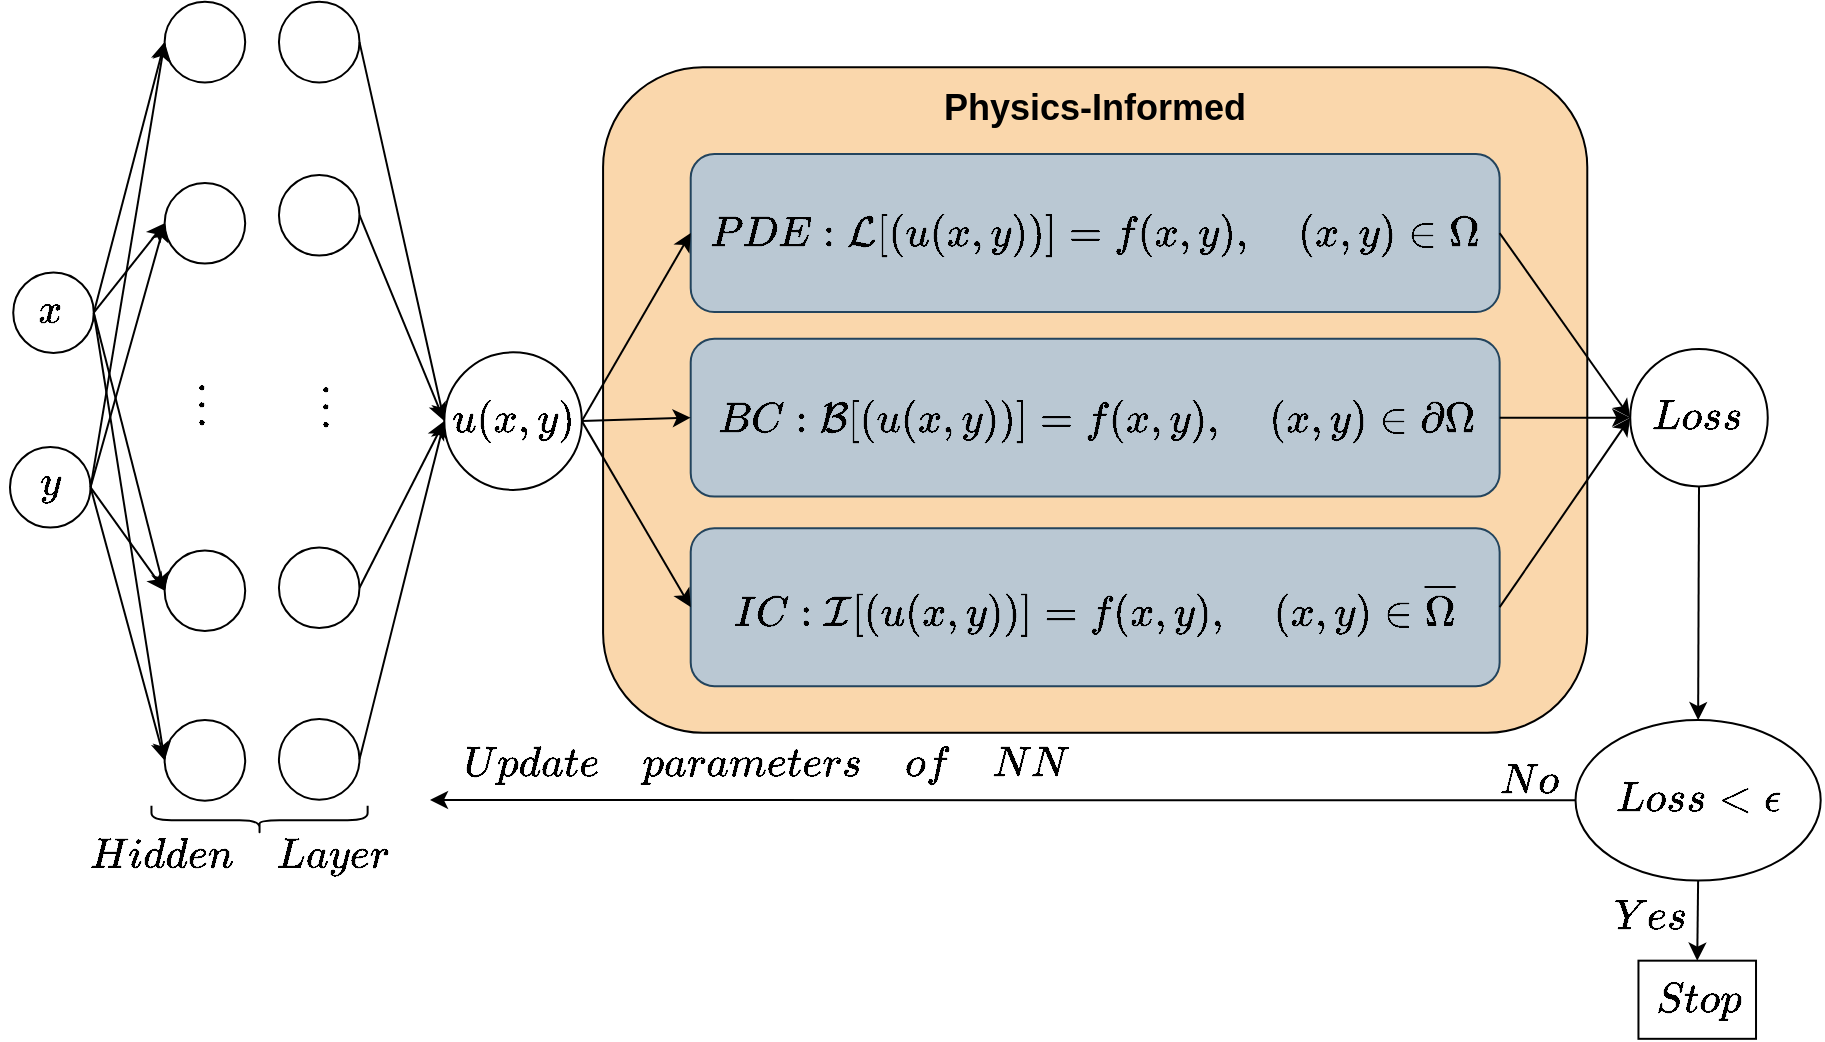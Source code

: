 <mxfile version="21.1.2" type="github">
  <diagram name="第 1 页" id="ytVl9bIwSj31jDskWyxF">
    <mxGraphModel dx="-4059" dy="98" grid="1" gridSize="10" guides="1" tooltips="1" connect="1" arrows="1" fold="1" page="1" pageScale="1" pageWidth="827" pageHeight="1169" math="1" shadow="0">
      <root>
        <mxCell id="0" />
        <mxCell id="1" parent="0" />
        <mxCell id="B0auKnVIcsCcJ87kfdMx-1" value="&lt;font style=&quot;font-size: 18px;&quot;&gt;$$Yes$$&lt;/font&gt;" style="text;html=1;strokeColor=none;fillColor=none;align=center;verticalAlign=middle;whiteSpace=wrap;rounded=0;" vertex="1" parent="1">
          <mxGeometry x="8226.62" y="1633.01" width="46" height="23" as="geometry" />
        </mxCell>
        <mxCell id="B0auKnVIcsCcJ87kfdMx-2" value="&lt;font style=&quot;font-size: 18px;&quot;&gt;$$No$$&lt;/font&gt;" style="text;html=1;strokeColor=none;fillColor=none;align=center;verticalAlign=middle;whiteSpace=wrap;rounded=0;" vertex="1" parent="1">
          <mxGeometry x="8212.77" y="1567.71" width="48" height="17.75" as="geometry" />
        </mxCell>
        <mxCell id="B0auKnVIcsCcJ87kfdMx-3" value="&lt;b style=&quot;&quot;&gt;&lt;font style=&quot;font-size: 18px;&quot;&gt;$$Update \quad parameters \quad of \quad NN$$&lt;/font&gt;&lt;/b&gt;" style="text;html=1;strokeColor=none;fillColor=none;align=center;verticalAlign=middle;whiteSpace=wrap;rounded=0;" vertex="1" parent="1">
          <mxGeometry x="7710" y="1546.06" width="197" height="43" as="geometry" />
        </mxCell>
        <mxCell id="B0auKnVIcsCcJ87kfdMx-4" value="&lt;b style=&quot;&quot;&gt;&lt;font style=&quot;font-size: 18px;&quot;&gt;$$Hidden \quad Layer$$&lt;/font&gt;&lt;/b&gt;" style="text;html=1;strokeColor=none;fillColor=none;align=center;verticalAlign=middle;whiteSpace=wrap;rounded=0;" vertex="1" parent="1">
          <mxGeometry x="7491.49" y="1600.0" width="108" height="28" as="geometry" />
        </mxCell>
        <mxCell id="B0auKnVIcsCcJ87kfdMx-5" value="&lt;font style=&quot;font-size: 18px;&quot;&gt;$$\vdots$$&lt;/font&gt;" style="text;html=1;strokeColor=none;fillColor=none;align=center;verticalAlign=middle;whiteSpace=wrap;rounded=0;" vertex="1" parent="1">
          <mxGeometry x="7577.272" y="1359.918" width="22.221" height="54.039" as="geometry" />
        </mxCell>
        <mxCell id="B0auKnVIcsCcJ87kfdMx-6" value="" style="shape=curlyBracket;whiteSpace=wrap;html=1;rounded=1;labelPosition=left;verticalLabelPosition=middle;align=right;verticalAlign=middle;rotation=-90;size=0.5;strokeWidth=1;" vertex="1" parent="1">
          <mxGeometry x="7547.606" y="1542.052" width="14.336" height="108.078" as="geometry" />
        </mxCell>
        <mxCell id="B0auKnVIcsCcJ87kfdMx-7" value="" style="rounded=1;whiteSpace=wrap;html=1;fillColor=#fad7ac;strokeWidth=1;" vertex="1" parent="1">
          <mxGeometry x="7726.54" y="1219.65" width="492.1" height="332.71" as="geometry" />
        </mxCell>
        <mxCell id="B0auKnVIcsCcJ87kfdMx-8" value="" style="rounded=1;whiteSpace=wrap;html=1;fillColor=#bac8d3;strokeColor=#23445d;strokeWidth=1;" vertex="1" parent="1">
          <mxGeometry x="7770.355" y="1263.045" width="404.465" height="78.98" as="geometry" />
        </mxCell>
        <mxCell id="B0auKnVIcsCcJ87kfdMx-9" value="" style="rounded=1;whiteSpace=wrap;html=1;fillColor=#bac8d3;strokeColor=#23445d;strokeWidth=1;" vertex="1" parent="1">
          <mxGeometry x="7770.355" y="1355.327" width="404.465" height="78.98" as="geometry" />
        </mxCell>
        <mxCell id="B0auKnVIcsCcJ87kfdMx-10" value="" style="rounded=1;whiteSpace=wrap;html=1;fillColor=#bac8d3;strokeColor=#23445d;strokeWidth=1;" vertex="1" parent="1">
          <mxGeometry x="7770.355" y="1450.103" width="404.465" height="78.98" as="geometry" />
        </mxCell>
        <mxCell id="B0auKnVIcsCcJ87kfdMx-11" value="" style="endArrow=classic;html=1;rounded=0;strokeWidth=1;entryX=0;entryY=0.5;entryDx=0;entryDy=0;exitX=1;exitY=0.5;exitDx=0;exitDy=0;" edge="1" parent="1" source="B0auKnVIcsCcJ87kfdMx-45" target="B0auKnVIcsCcJ87kfdMx-8">
          <mxGeometry width="50" height="50" relative="1" as="geometry">
            <mxPoint x="7721.31" y="1396.56" as="sourcePoint" />
            <mxPoint x="7746.947" y="1217.151" as="targetPoint" />
          </mxGeometry>
        </mxCell>
        <mxCell id="B0auKnVIcsCcJ87kfdMx-12" value="" style="endArrow=classic;html=1;rounded=0;strokeWidth=1;entryX=0;entryY=0.5;entryDx=0;entryDy=0;exitX=1;exitY=0.5;exitDx=0;exitDy=0;" edge="1" parent="1" source="B0auKnVIcsCcJ87kfdMx-45" target="B0auKnVIcsCcJ87kfdMx-9">
          <mxGeometry width="50" height="50" relative="1" as="geometry">
            <mxPoint x="7721.31" y="1396.56" as="sourcePoint" />
            <mxPoint x="7761.284" y="1312.343" as="targetPoint" />
          </mxGeometry>
        </mxCell>
        <mxCell id="B0auKnVIcsCcJ87kfdMx-13" value="" style="endArrow=classic;html=1;rounded=0;strokeWidth=1;entryX=0;entryY=0.5;entryDx=0;entryDy=0;exitX=1;exitY=0.5;exitDx=0;exitDy=0;" edge="1" parent="1" source="B0auKnVIcsCcJ87kfdMx-45" target="B0auKnVIcsCcJ87kfdMx-10">
          <mxGeometry width="50" height="50" relative="1" as="geometry">
            <mxPoint x="7720.004" y="1397.798" as="sourcePoint" />
            <mxPoint x="7796.049" y="1456.585" as="targetPoint" />
          </mxGeometry>
        </mxCell>
        <mxCell id="B0auKnVIcsCcJ87kfdMx-14" value="" style="endArrow=classic;html=1;rounded=0;strokeWidth=1;exitX=1;exitY=0.5;exitDx=0;exitDy=0;entryX=0;entryY=0.5;entryDx=0;entryDy=0;" edge="1" parent="1" source="B0auKnVIcsCcJ87kfdMx-8" target="B0auKnVIcsCcJ87kfdMx-55">
          <mxGeometry width="50" height="50" relative="1" as="geometry">
            <mxPoint x="8343.317" y="1613.657" as="sourcePoint" />
            <mxPoint x="8243" y="1390" as="targetPoint" />
          </mxGeometry>
        </mxCell>
        <mxCell id="B0auKnVIcsCcJ87kfdMx-15" value="" style="endArrow=classic;html=1;rounded=0;strokeWidth=1;exitX=1;exitY=0.5;exitDx=0;exitDy=0;entryX=0;entryY=0.5;entryDx=0;entryDy=0;" edge="1" parent="1" source="B0auKnVIcsCcJ87kfdMx-9" target="B0auKnVIcsCcJ87kfdMx-55">
          <mxGeometry width="50" height="50" relative="1" as="geometry">
            <mxPoint x="8253.714" y="1289.424" as="sourcePoint" />
            <mxPoint x="8243.01" y="1381.93" as="targetPoint" />
          </mxGeometry>
        </mxCell>
        <mxCell id="B0auKnVIcsCcJ87kfdMx-16" value="" style="endArrow=classic;html=1;rounded=0;strokeWidth=1;exitX=1;exitY=0.5;exitDx=0;exitDy=0;entryX=0;entryY=0.5;entryDx=0;entryDy=0;" edge="1" parent="1" source="B0auKnVIcsCcJ87kfdMx-10" target="B0auKnVIcsCcJ87kfdMx-55">
          <mxGeometry width="50" height="50" relative="1" as="geometry">
            <mxPoint x="8321.812" y="1516.666" as="sourcePoint" />
            <mxPoint x="8243.01" y="1381.93" as="targetPoint" />
          </mxGeometry>
        </mxCell>
        <mxCell id="B0auKnVIcsCcJ87kfdMx-17" value="" style="ellipse;whiteSpace=wrap;html=1;strokeWidth=1;" vertex="1" parent="1">
          <mxGeometry x="8212.774" y="1546.062" width="122.576" height="80.227" as="geometry" />
        </mxCell>
        <mxCell id="B0auKnVIcsCcJ87kfdMx-18" value="" style="endArrow=classic;html=1;rounded=0;strokeWidth=1;exitX=0;exitY=0.5;exitDx=0;exitDy=0;" edge="1" parent="1" source="B0auKnVIcsCcJ87kfdMx-17">
          <mxGeometry width="50" height="50" relative="1" as="geometry">
            <mxPoint x="8076.817" y="1727.662" as="sourcePoint" />
            <mxPoint x="7640" y="1586" as="targetPoint" />
          </mxGeometry>
        </mxCell>
        <mxCell id="B0auKnVIcsCcJ87kfdMx-19" value="" style="endArrow=classic;html=1;rounded=0;strokeWidth=1;exitX=0.5;exitY=1;exitDx=0;exitDy=0;entryX=0.5;entryY=0;entryDx=0;entryDy=0;" edge="1" parent="1" source="B0auKnVIcsCcJ87kfdMx-55" target="B0auKnVIcsCcJ87kfdMx-17">
          <mxGeometry width="50" height="50" relative="1" as="geometry">
            <mxPoint x="8279.485" y="1419.81" as="sourcePoint" />
            <mxPoint x="8290.62" y="1512.77" as="targetPoint" />
            <Array as="points" />
          </mxGeometry>
        </mxCell>
        <mxCell id="B0auKnVIcsCcJ87kfdMx-20" value="" style="endArrow=classic;html=1;rounded=0;strokeWidth=1;exitX=0.5;exitY=1;exitDx=0;exitDy=0;entryX=0.5;entryY=0;entryDx=0;entryDy=0;" edge="1" parent="1" source="B0auKnVIcsCcJ87kfdMx-17" target="B0auKnVIcsCcJ87kfdMx-21">
          <mxGeometry width="50" height="50" relative="1" as="geometry">
            <mxPoint x="8284.75" y="1674.516" as="sourcePoint" />
            <mxPoint x="8273.998" y="1712.759" as="targetPoint" />
          </mxGeometry>
        </mxCell>
        <mxCell id="B0auKnVIcsCcJ87kfdMx-21" value="" style="rounded=0;whiteSpace=wrap;html=1;strokeWidth=1;" vertex="1" parent="1">
          <mxGeometry x="8244.232" y="1666.336" width="58.779" height="39.074" as="geometry" />
        </mxCell>
        <mxCell id="B0auKnVIcsCcJ87kfdMx-22" value="" style="ellipse;whiteSpace=wrap;html=1;aspect=fixed;strokeWidth=1;" vertex="1" parent="1">
          <mxGeometry x="7564.471" y="1186.914" width="40.281" height="40.281" as="geometry" />
        </mxCell>
        <mxCell id="B0auKnVIcsCcJ87kfdMx-23" value="" style="endArrow=classic;html=1;rounded=0;strokeWidth=1;entryX=0;entryY=0.5;entryDx=0;entryDy=0;exitX=1;exitY=0.5;exitDx=0;exitDy=0;" edge="1" parent="1" source="B0auKnVIcsCcJ87kfdMx-22" target="B0auKnVIcsCcJ87kfdMx-45">
          <mxGeometry width="50" height="50" relative="1" as="geometry">
            <mxPoint x="7648.876" y="1228.587" as="sourcePoint" />
            <mxPoint x="7663.99" y="1392.19" as="targetPoint" />
          </mxGeometry>
        </mxCell>
        <mxCell id="B0auKnVIcsCcJ87kfdMx-24" value="" style="ellipse;whiteSpace=wrap;html=1;aspect=fixed;strokeWidth=1;" vertex="1" parent="1">
          <mxGeometry x="7564.471" y="1273.48" width="40.281" height="40.281" as="geometry" />
        </mxCell>
        <mxCell id="B0auKnVIcsCcJ87kfdMx-25" value="" style="endArrow=classic;html=1;rounded=0;strokeWidth=1;entryX=0;entryY=0.5;entryDx=0;entryDy=0;exitX=1;exitY=0.5;exitDx=0;exitDy=0;" edge="1" parent="1" source="B0auKnVIcsCcJ87kfdMx-24" target="B0auKnVIcsCcJ87kfdMx-45">
          <mxGeometry width="50" height="50" relative="1" as="geometry">
            <mxPoint x="7644.217" y="1313.386" as="sourcePoint" />
            <mxPoint x="7663.99" y="1392.19" as="targetPoint" />
          </mxGeometry>
        </mxCell>
        <mxCell id="B0auKnVIcsCcJ87kfdMx-26" value="" style="ellipse;whiteSpace=wrap;html=1;aspect=fixed;strokeWidth=1;" vertex="1" parent="1">
          <mxGeometry x="7564.471" y="1459.706" width="40.281" height="40.281" as="geometry" />
        </mxCell>
        <mxCell id="B0auKnVIcsCcJ87kfdMx-27" value="" style="endArrow=classic;html=1;rounded=0;strokeWidth=1;entryX=0;entryY=0.5;entryDx=0;entryDy=0;exitX=1;exitY=0.5;exitDx=0;exitDy=0;" edge="1" parent="1" source="B0auKnVIcsCcJ87kfdMx-26" target="B0auKnVIcsCcJ87kfdMx-45">
          <mxGeometry width="50" height="50" relative="1" as="geometry">
            <mxPoint x="7640.633" y="1502.106" as="sourcePoint" />
            <mxPoint x="7663.99" y="1392.19" as="targetPoint" />
          </mxGeometry>
        </mxCell>
        <mxCell id="B0auKnVIcsCcJ87kfdMx-28" value="" style="ellipse;whiteSpace=wrap;html=1;aspect=fixed;strokeWidth=1;" vertex="1" parent="1">
          <mxGeometry x="7564.471" y="1545.545" width="40.281" height="40.281" as="geometry" />
        </mxCell>
        <mxCell id="B0auKnVIcsCcJ87kfdMx-29" value="" style="endArrow=classic;html=1;rounded=0;strokeWidth=1;entryX=0;entryY=0.5;entryDx=0;entryDy=0;exitX=1;exitY=0.5;exitDx=0;exitDy=0;" edge="1" parent="1" source="B0auKnVIcsCcJ87kfdMx-28" target="B0auKnVIcsCcJ87kfdMx-45">
          <mxGeometry width="50" height="50" relative="1" as="geometry">
            <mxPoint x="7648.16" y="1583.996" as="sourcePoint" />
            <mxPoint x="7663.99" y="1392.19" as="targetPoint" />
          </mxGeometry>
        </mxCell>
        <mxCell id="B0auKnVIcsCcJ87kfdMx-30" value="" style="ellipse;whiteSpace=wrap;html=1;aspect=fixed;strokeWidth=1;" vertex="1" parent="1">
          <mxGeometry x="7507.321" y="1461.261" width="40.281" height="40.281" as="geometry" />
        </mxCell>
        <mxCell id="B0auKnVIcsCcJ87kfdMx-31" value="" style="ellipse;whiteSpace=wrap;html=1;aspect=fixed;strokeWidth=1;" vertex="1" parent="1">
          <mxGeometry x="7507.321" y="1546.06" width="40.281" height="40.281" as="geometry" />
        </mxCell>
        <mxCell id="B0auKnVIcsCcJ87kfdMx-32" value="" style="ellipse;whiteSpace=wrap;html=1;aspect=fixed;strokeWidth=1;" vertex="1" parent="1">
          <mxGeometry x="7507.321" y="1277.529" width="40.281" height="40.281" as="geometry" />
        </mxCell>
        <mxCell id="B0auKnVIcsCcJ87kfdMx-33" value="" style="ellipse;whiteSpace=wrap;html=1;aspect=fixed;strokeWidth=1;" vertex="1" parent="1">
          <mxGeometry x="7507.321" y="1186.91" width="40.281" height="40.281" as="geometry" />
        </mxCell>
        <mxCell id="B0auKnVIcsCcJ87kfdMx-34" value="" style="ellipse;whiteSpace=wrap;html=1;aspect=fixed;strokeWidth=1;" vertex="1" parent="1">
          <mxGeometry x="7431.613" y="1322.219" width="40.281" height="40.281" as="geometry" />
        </mxCell>
        <mxCell id="B0auKnVIcsCcJ87kfdMx-35" value="" style="endArrow=classic;html=1;rounded=0;strokeWidth=1;entryX=0;entryY=0.5;entryDx=0;entryDy=0;exitX=1;exitY=0.5;exitDx=0;exitDy=0;" edge="1" parent="1" source="B0auKnVIcsCcJ87kfdMx-34" target="B0auKnVIcsCcJ87kfdMx-30">
          <mxGeometry width="50" height="50" relative="1" as="geometry">
            <mxPoint x="7465.029" y="1324.501" as="sourcePoint" />
            <mxPoint x="7505.171" y="1484.123" as="targetPoint" />
          </mxGeometry>
        </mxCell>
        <mxCell id="B0auKnVIcsCcJ87kfdMx-36" value="" style="endArrow=classic;html=1;rounded=0;strokeWidth=1;entryX=0;entryY=0.5;entryDx=0;entryDy=0;exitX=1;exitY=0.5;exitDx=0;exitDy=0;" edge="1" parent="1" source="B0auKnVIcsCcJ87kfdMx-34" target="B0auKnVIcsCcJ87kfdMx-31">
          <mxGeometry width="50" height="50" relative="1" as="geometry">
            <mxPoint x="7463.954" y="1388.516" as="sourcePoint" />
            <mxPoint x="7492.627" y="1579.314" as="targetPoint" />
          </mxGeometry>
        </mxCell>
        <mxCell id="B0auKnVIcsCcJ87kfdMx-37" value="" style="endArrow=classic;html=1;rounded=0;strokeWidth=1;entryX=0;entryY=0.5;entryDx=0;entryDy=0;exitX=1;exitY=0.5;exitDx=0;exitDy=0;" edge="1" parent="1" source="B0auKnVIcsCcJ87kfdMx-34" target="B0auKnVIcsCcJ87kfdMx-32">
          <mxGeometry width="50" height="50" relative="1" as="geometry">
            <mxPoint x="7464.671" y="1341.96" as="sourcePoint" />
            <mxPoint x="7499.436" y="1309.536" as="targetPoint" />
          </mxGeometry>
        </mxCell>
        <mxCell id="B0auKnVIcsCcJ87kfdMx-38" value="" style="endArrow=classic;html=1;rounded=0;strokeWidth=1;exitX=1;exitY=0.5;exitDx=0;exitDy=0;entryX=0;entryY=0.5;entryDx=0;entryDy=0;" edge="1" parent="1" source="B0auKnVIcsCcJ87kfdMx-34" target="B0auKnVIcsCcJ87kfdMx-33">
          <mxGeometry width="50" height="50" relative="1" as="geometry">
            <mxPoint x="7461.803" y="1363.991" as="sourcePoint" />
            <mxPoint x="7494.777" y="1229.725" as="targetPoint" />
          </mxGeometry>
        </mxCell>
        <mxCell id="B0auKnVIcsCcJ87kfdMx-39" value="" style="ellipse;whiteSpace=wrap;html=1;aspect=fixed;strokeWidth=1;" vertex="1" parent="1">
          <mxGeometry x="7430" y="1409.513" width="40.281" height="40.281" as="geometry" />
        </mxCell>
        <mxCell id="B0auKnVIcsCcJ87kfdMx-40" value="" style="endArrow=classic;html=1;rounded=0;strokeWidth=1;exitX=1;exitY=0.5;exitDx=0;exitDy=0;entryX=0;entryY=0.5;entryDx=0;entryDy=0;" edge="1" parent="1" source="B0auKnVIcsCcJ87kfdMx-39" target="B0auKnVIcsCcJ87kfdMx-30">
          <mxGeometry width="50" height="50" relative="1" as="geometry">
            <mxPoint x="7461.803" y="1447.127" as="sourcePoint" />
            <mxPoint x="7500.153" y="1493.268" as="targetPoint" />
          </mxGeometry>
        </mxCell>
        <mxCell id="B0auKnVIcsCcJ87kfdMx-41" value="" style="endArrow=classic;html=1;rounded=0;strokeWidth=1;exitX=1;exitY=0.5;exitDx=0;exitDy=0;entryX=0;entryY=0.5;entryDx=0;entryDy=0;" edge="1" parent="1" source="B0auKnVIcsCcJ87kfdMx-39" target="B0auKnVIcsCcJ87kfdMx-31">
          <mxGeometry width="50" height="50" relative="1" as="geometry">
            <mxPoint x="7461.803" y="1447.127" as="sourcePoint" />
            <mxPoint x="7473.989" y="1585.55" as="targetPoint" />
          </mxGeometry>
        </mxCell>
        <mxCell id="B0auKnVIcsCcJ87kfdMx-42" value="" style="endArrow=classic;html=1;rounded=0;strokeWidth=1;exitX=1;exitY=0.5;exitDx=0;exitDy=0;entryX=0;entryY=0.5;entryDx=0;entryDy=0;" edge="1" parent="1" source="B0auKnVIcsCcJ87kfdMx-39" target="B0auKnVIcsCcJ87kfdMx-32">
          <mxGeometry width="50" height="50" relative="1" as="geometry">
            <mxPoint x="7461.803" y="1447.127" as="sourcePoint" />
            <mxPoint x="7497.644" y="1311.199" as="targetPoint" />
          </mxGeometry>
        </mxCell>
        <mxCell id="B0auKnVIcsCcJ87kfdMx-43" value="" style="endArrow=classic;html=1;rounded=0;strokeWidth=1;entryX=0;entryY=0.5;entryDx=0;entryDy=0;exitX=1;exitY=0.5;exitDx=0;exitDy=0;" edge="1" parent="1" source="B0auKnVIcsCcJ87kfdMx-39" target="B0auKnVIcsCcJ87kfdMx-33">
          <mxGeometry width="50" height="50" relative="1" as="geometry">
            <mxPoint x="7460.37" y="1437.151" as="sourcePoint" />
            <mxPoint x="7494.777" y="1233.051" as="targetPoint" />
          </mxGeometry>
        </mxCell>
        <mxCell id="B0auKnVIcsCcJ87kfdMx-44" value="&lt;font style=&quot;font-size: 18px;&quot;&gt;$$\vdots$$&lt;/font&gt;" style="text;html=1;strokeColor=none;fillColor=none;align=center;verticalAlign=middle;whiteSpace=wrap;rounded=0;" vertex="1" parent="1">
          <mxGeometry x="7514.774" y="1358.984" width="22.221" height="54.039" as="geometry" />
        </mxCell>
        <mxCell id="B0auKnVIcsCcJ87kfdMx-45" value="" style="ellipse;whiteSpace=wrap;html=1;aspect=fixed;strokeWidth=1;" vertex="1" parent="1">
          <mxGeometry x="7647.16" y="1362.18" width="68.76" height="68.76" as="geometry" />
        </mxCell>
        <mxCell id="B0auKnVIcsCcJ87kfdMx-46" value="&lt;b style=&quot;&quot;&gt;&lt;font style=&quot;font-size: 18px;&quot;&gt;$$u(x,y)$$&lt;/font&gt;&lt;/b&gt;" style="text;html=1;strokeColor=none;fillColor=none;align=center;verticalAlign=middle;whiteSpace=wrap;rounded=0;" vertex="1" parent="1">
          <mxGeometry x="7663.04" y="1382.83" width="37" height="26.68" as="geometry" />
        </mxCell>
        <mxCell id="B0auKnVIcsCcJ87kfdMx-47" value="&lt;b style=&quot;&quot;&gt;&lt;font style=&quot;font-size: 18px;&quot;&gt;$$x$$&lt;/font&gt;&lt;/b&gt;" style="text;html=1;strokeColor=none;fillColor=none;align=center;verticalAlign=middle;whiteSpace=wrap;rounded=0;" vertex="1" parent="1">
          <mxGeometry x="7442.797" y="1331.816" width="14.681" height="21.097" as="geometry" />
        </mxCell>
        <mxCell id="B0auKnVIcsCcJ87kfdMx-48" value="&lt;b style=&quot;&quot;&gt;&lt;font style=&quot;font-size: 18px;&quot;&gt;$$y$$&lt;/font&gt;&lt;/b&gt;" style="text;html=1;strokeColor=none;fillColor=none;align=center;verticalAlign=middle;whiteSpace=wrap;rounded=0;" vertex="1" parent="1">
          <mxGeometry x="7442.797" y="1417.389" width="14.681" height="21.097" as="geometry" />
        </mxCell>
        <mxCell id="B0auKnVIcsCcJ87kfdMx-49" value="&lt;font style=&quot;font-size: 18px;&quot;&gt;$$PDE: \mathcal{L}[(u(x,y))]=f(x,y),\quad (x,y) \in \Omega $$&lt;/font&gt;" style="text;html=1;strokeColor=none;fillColor=none;align=center;verticalAlign=middle;whiteSpace=wrap;rounded=0;" vertex="1" parent="1">
          <mxGeometry x="7844.09" y="1262.04" width="257" height="81" as="geometry" />
        </mxCell>
        <mxCell id="B0auKnVIcsCcJ87kfdMx-50" value="&lt;b style=&quot;&quot;&gt;&lt;font style=&quot;font-size: 18px;&quot;&gt;Physics-Informed&lt;/font&gt;&lt;/b&gt;" style="text;html=1;strokeColor=none;fillColor=none;align=center;verticalAlign=middle;whiteSpace=wrap;rounded=0;" vertex="1" parent="1">
          <mxGeometry x="7888.89" y="1219.65" width="167.4" height="40.5" as="geometry" />
        </mxCell>
        <mxCell id="B0auKnVIcsCcJ87kfdMx-51" value="&lt;font style=&quot;font-size: 18px;&quot;&gt;$$IC: \mathcal{I}[(u(x,y))]=f(x,y),\quad (x,y) \in \overline{\Omega} $$&lt;/font&gt;" style="text;html=1;strokeColor=none;fillColor=none;align=center;verticalAlign=middle;whiteSpace=wrap;rounded=0;" vertex="1" parent="1">
          <mxGeometry x="7853.09" y="1439.59" width="239" height="100" as="geometry" />
        </mxCell>
        <mxCell id="B0auKnVIcsCcJ87kfdMx-52" value="&lt;font style=&quot;font-size: 18px;&quot;&gt;$$BC: \mathcal{B}[(u(x,y))]=f(x,y),\quad (x,y) \in \partial \Omega $$&lt;/font&gt;" style="text;html=1;strokeColor=none;fillColor=none;align=center;verticalAlign=middle;whiteSpace=wrap;rounded=0;" vertex="1" parent="1">
          <mxGeometry x="7839.59" y="1362.65" width="266" height="67" as="geometry" />
        </mxCell>
        <mxCell id="B0auKnVIcsCcJ87kfdMx-53" value="&lt;b style=&quot;&quot;&gt;&lt;font style=&quot;font-size: 18px;&quot;&gt;$$Loss&amp;lt; \epsilon$$&lt;/font&gt;&lt;/b&gt;" style="text;html=1;strokeColor=none;fillColor=none;align=center;verticalAlign=middle;whiteSpace=wrap;rounded=0;" vertex="1" parent="1">
          <mxGeometry x="8226.62" y="1568.32" width="94" height="35.72" as="geometry" />
        </mxCell>
        <mxCell id="B0auKnVIcsCcJ87kfdMx-54" value="&lt;font style=&quot;font-size: 18px;&quot;&gt;$$Stop$$&lt;/font&gt;" style="text;html=1;strokeColor=none;fillColor=none;align=center;verticalAlign=middle;whiteSpace=wrap;rounded=0;" vertex="1" parent="1">
          <mxGeometry x="8252.62" y="1675.5" width="42" height="20.75" as="geometry" />
        </mxCell>
        <mxCell id="B0auKnVIcsCcJ87kfdMx-55" value="" style="ellipse;whiteSpace=wrap;html=1;aspect=fixed;strokeWidth=1;" vertex="1" parent="1">
          <mxGeometry x="8240.12" y="1360.44" width="68.76" height="68.76" as="geometry" />
        </mxCell>
        <mxCell id="B0auKnVIcsCcJ87kfdMx-56" value="&lt;b style=&quot;&quot;&gt;&lt;font style=&quot;font-size: 18px;&quot;&gt;$$Loss$$&lt;/font&gt;&lt;/b&gt;" style="text;html=1;strokeColor=none;fillColor=none;align=center;verticalAlign=middle;whiteSpace=wrap;rounded=0;" vertex="1" parent="1">
          <mxGeometry x="8243.06" y="1377.29" width="62" height="35.06" as="geometry" />
        </mxCell>
        <mxCell id="B0auKnVIcsCcJ87kfdMx-58" value="&lt;font style=&quot;font-size: 18px;&quot;&gt;$$No$$&lt;/font&gt;" style="text;html=1;strokeColor=none;fillColor=none;align=center;verticalAlign=middle;whiteSpace=wrap;rounded=0;" vertex="1" parent="1">
          <mxGeometry x="8166.77" y="1565.08" width="46" height="23" as="geometry" />
        </mxCell>
      </root>
    </mxGraphModel>
  </diagram>
</mxfile>
